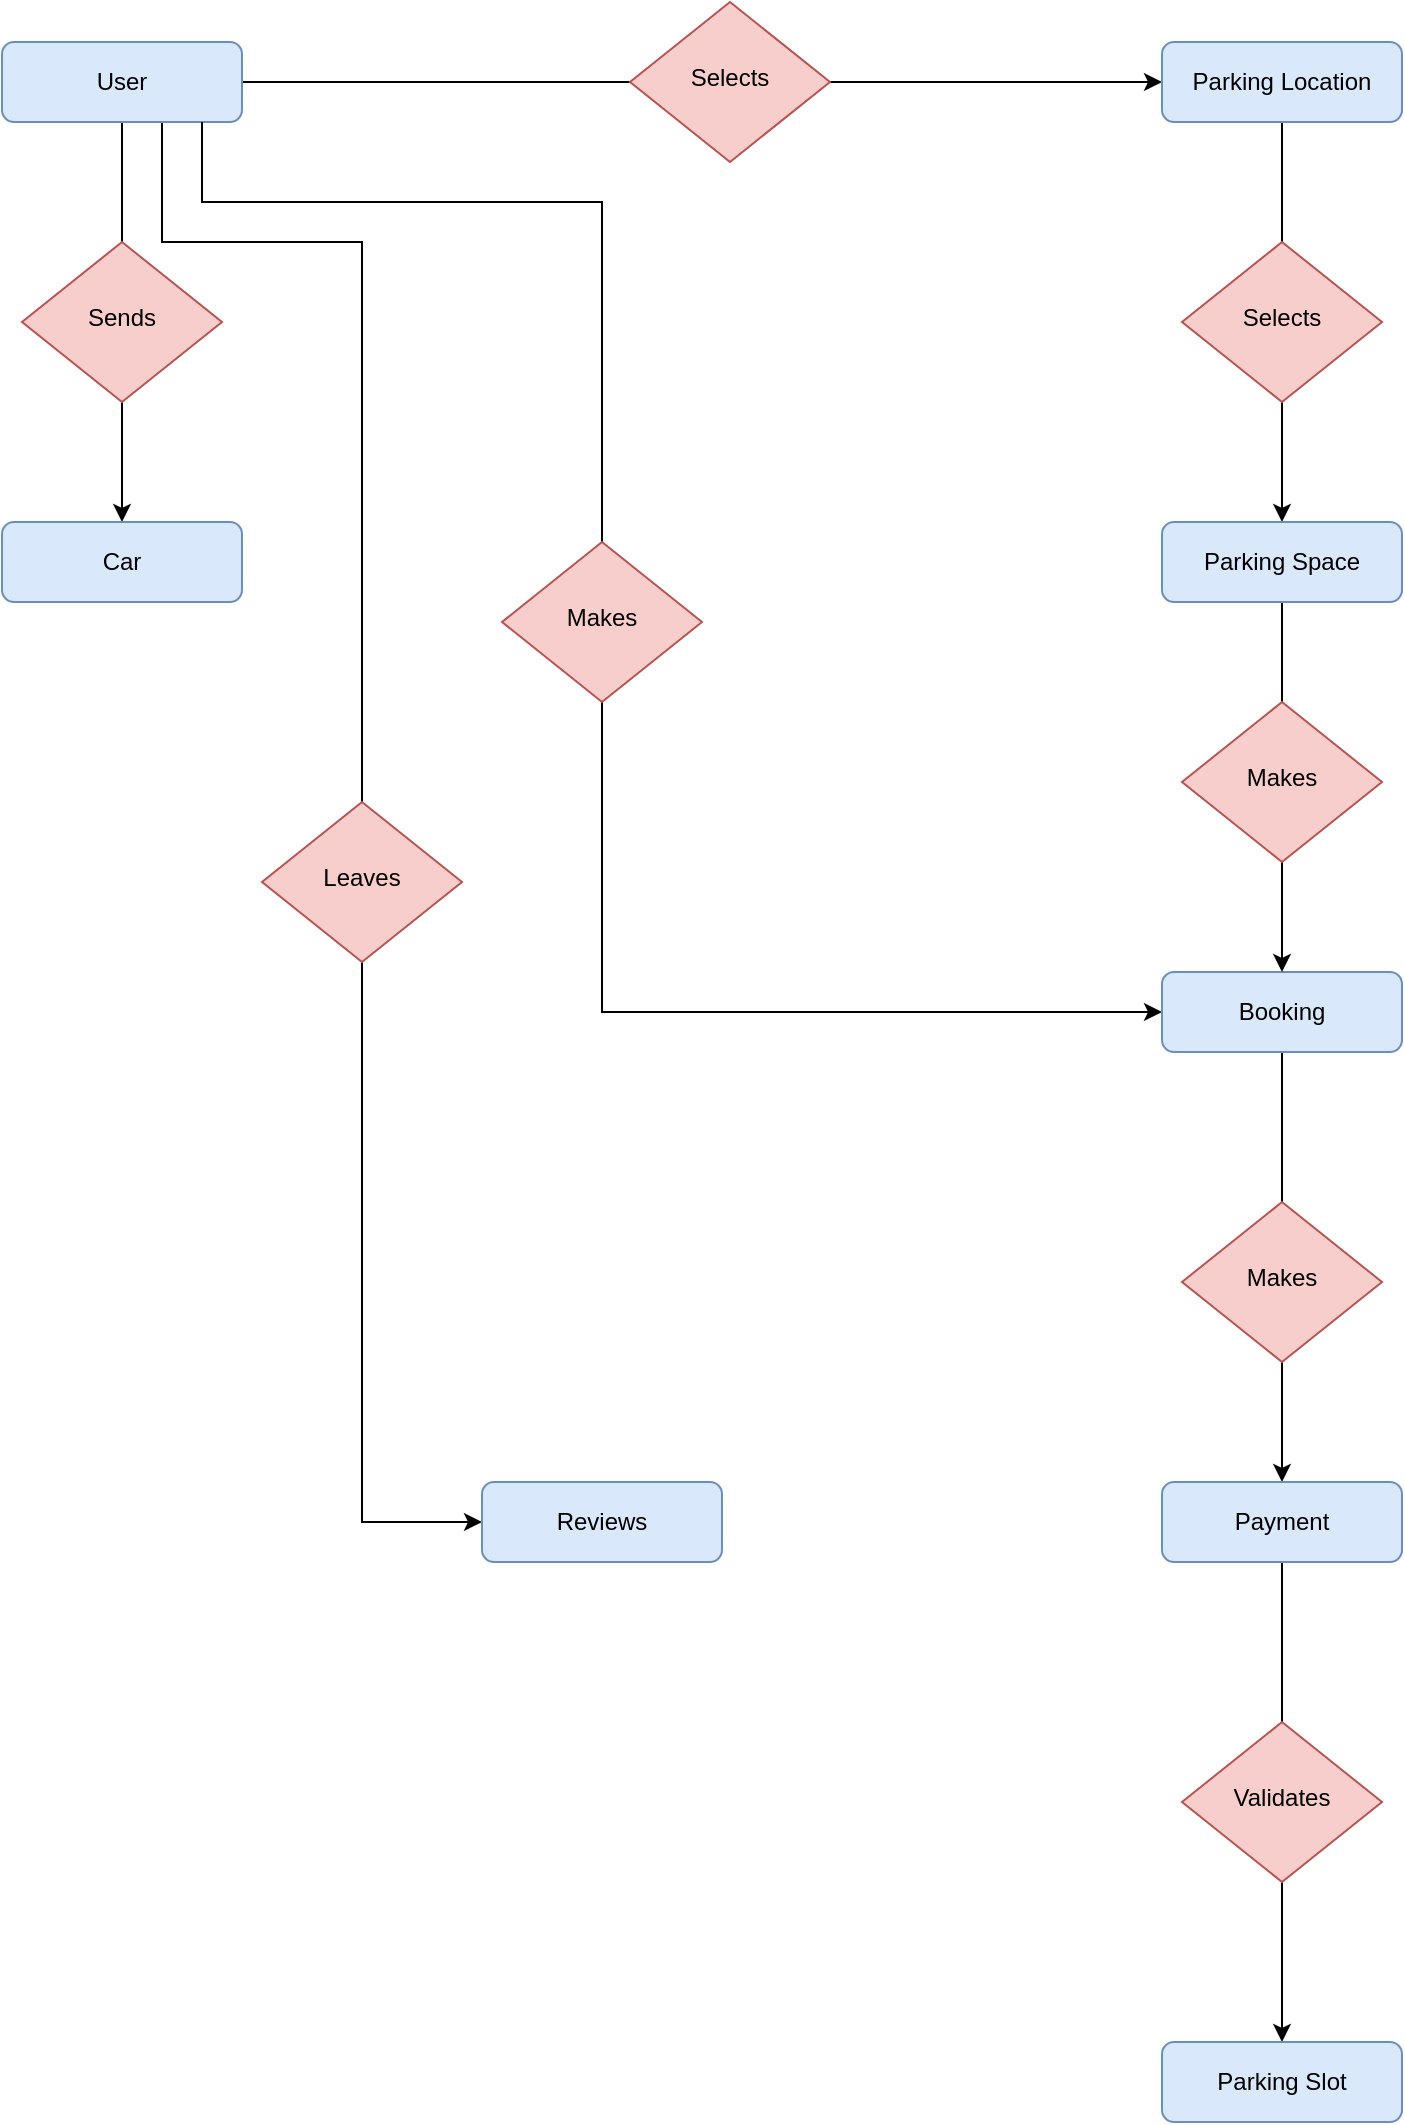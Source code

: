 <mxfile version="21.6.9" type="github">
  <diagram id="C5RBs43oDa-KdzZeNtuy" name="Page-1">
    <mxGraphModel dx="1647" dy="828" grid="1" gridSize="10" guides="1" tooltips="1" connect="1" arrows="1" fold="1" page="1" pageScale="1" pageWidth="827" pageHeight="1169" math="0" shadow="0">
      <root>
        <mxCell id="WIyWlLk6GJQsqaUBKTNV-0" />
        <mxCell id="WIyWlLk6GJQsqaUBKTNV-1" parent="WIyWlLk6GJQsqaUBKTNV-0" />
        <mxCell id="VUPIgwrpBTIU_ULIk-PP-1" style="edgeStyle=orthogonalEdgeStyle;rounded=0;orthogonalLoop=1;jettySize=auto;html=1;" edge="1" parent="WIyWlLk6GJQsqaUBKTNV-1" source="WIyWlLk6GJQsqaUBKTNV-3" target="WIyWlLk6GJQsqaUBKTNV-7">
          <mxGeometry relative="1" as="geometry" />
        </mxCell>
        <mxCell id="VUPIgwrpBTIU_ULIk-PP-3" style="edgeStyle=orthogonalEdgeStyle;rounded=0;orthogonalLoop=1;jettySize=auto;html=1;entryX=0.5;entryY=0;entryDx=0;entryDy=0;" edge="1" parent="WIyWlLk6GJQsqaUBKTNV-1" source="WIyWlLk6GJQsqaUBKTNV-3" target="WIyWlLk6GJQsqaUBKTNV-12">
          <mxGeometry relative="1" as="geometry" />
        </mxCell>
        <mxCell id="VUPIgwrpBTIU_ULIk-PP-15" style="edgeStyle=orthogonalEdgeStyle;rounded=0;orthogonalLoop=1;jettySize=auto;html=1;entryX=0;entryY=0.5;entryDx=0;entryDy=0;" edge="1" parent="WIyWlLk6GJQsqaUBKTNV-1" source="VUPIgwrpBTIU_ULIk-PP-16" target="WIyWlLk6GJQsqaUBKTNV-11">
          <mxGeometry relative="1" as="geometry">
            <mxPoint x="440" y="310" as="targetPoint" />
            <Array as="points">
              <mxPoint x="350" y="160" />
              <mxPoint x="350" y="565" />
            </Array>
          </mxGeometry>
        </mxCell>
        <mxCell id="VUPIgwrpBTIU_ULIk-PP-18" style="edgeStyle=orthogonalEdgeStyle;rounded=0;orthogonalLoop=1;jettySize=auto;html=1;entryX=0;entryY=0.5;entryDx=0;entryDy=0;" edge="1" parent="WIyWlLk6GJQsqaUBKTNV-1" source="WIyWlLk6GJQsqaUBKTNV-3" target="VUPIgwrpBTIU_ULIk-PP-4">
          <mxGeometry relative="1" as="geometry">
            <Array as="points">
              <mxPoint x="130" y="180" />
              <mxPoint x="230" y="180" />
              <mxPoint x="230" y="820" />
            </Array>
          </mxGeometry>
        </mxCell>
        <mxCell id="WIyWlLk6GJQsqaUBKTNV-3" value="User" style="rounded=1;whiteSpace=wrap;html=1;fontSize=12;glass=0;strokeWidth=1;shadow=0;fillColor=#dae8fc;strokeColor=#6c8ebf;" parent="WIyWlLk6GJQsqaUBKTNV-1" vertex="1">
          <mxGeometry x="50" y="80" width="120" height="40" as="geometry" />
        </mxCell>
        <mxCell id="VUPIgwrpBTIU_ULIk-PP-8" style="edgeStyle=orthogonalEdgeStyle;rounded=0;orthogonalLoop=1;jettySize=auto;html=1;entryX=0.5;entryY=0;entryDx=0;entryDy=0;" edge="1" parent="WIyWlLk6GJQsqaUBKTNV-1" source="WIyWlLk6GJQsqaUBKTNV-7" target="VUPIgwrpBTIU_ULIk-PP-5">
          <mxGeometry relative="1" as="geometry" />
        </mxCell>
        <mxCell id="WIyWlLk6GJQsqaUBKTNV-7" value="Parking Location" style="rounded=1;whiteSpace=wrap;html=1;fontSize=12;glass=0;strokeWidth=1;shadow=0;fillColor=#dae8fc;strokeColor=#6c8ebf;" parent="WIyWlLk6GJQsqaUBKTNV-1" vertex="1">
          <mxGeometry x="630" y="80" width="120" height="40" as="geometry" />
        </mxCell>
        <mxCell id="WIyWlLk6GJQsqaUBKTNV-10" value="Selects" style="rhombus;whiteSpace=wrap;html=1;shadow=0;fontFamily=Helvetica;fontSize=12;align=center;strokeWidth=1;spacing=6;spacingTop=-4;fillColor=#f8cecc;strokeColor=#b85450;" parent="WIyWlLk6GJQsqaUBKTNV-1" vertex="1">
          <mxGeometry x="364" y="60" width="100" height="80" as="geometry" />
        </mxCell>
        <mxCell id="VUPIgwrpBTIU_ULIk-PP-13" style="edgeStyle=orthogonalEdgeStyle;rounded=0;orthogonalLoop=1;jettySize=auto;html=1;entryX=0.5;entryY=0;entryDx=0;entryDy=0;" edge="1" parent="WIyWlLk6GJQsqaUBKTNV-1" source="WIyWlLk6GJQsqaUBKTNV-11" target="VUPIgwrpBTIU_ULIk-PP-6">
          <mxGeometry relative="1" as="geometry" />
        </mxCell>
        <mxCell id="WIyWlLk6GJQsqaUBKTNV-11" value="Booking" style="rounded=1;whiteSpace=wrap;html=1;fontSize=12;glass=0;strokeWidth=1;shadow=0;fillColor=#dae8fc;strokeColor=#6c8ebf;" parent="WIyWlLk6GJQsqaUBKTNV-1" vertex="1">
          <mxGeometry x="630" y="545" width="120" height="40" as="geometry" />
        </mxCell>
        <mxCell id="WIyWlLk6GJQsqaUBKTNV-12" value="Car" style="rounded=1;whiteSpace=wrap;html=1;fontSize=12;glass=0;strokeWidth=1;shadow=0;fillColor=#dae8fc;strokeColor=#6c8ebf;" parent="WIyWlLk6GJQsqaUBKTNV-1" vertex="1">
          <mxGeometry x="50" y="320" width="120" height="40" as="geometry" />
        </mxCell>
        <mxCell id="VUPIgwrpBTIU_ULIk-PP-2" value="Sends" style="rhombus;whiteSpace=wrap;html=1;shadow=0;fontFamily=Helvetica;fontSize=12;align=center;strokeWidth=1;spacing=6;spacingTop=-4;fillColor=#f8cecc;strokeColor=#b85450;" vertex="1" parent="WIyWlLk6GJQsqaUBKTNV-1">
          <mxGeometry x="60" y="180" width="100" height="80" as="geometry" />
        </mxCell>
        <mxCell id="VUPIgwrpBTIU_ULIk-PP-4" value="Reviews" style="rounded=1;whiteSpace=wrap;html=1;fontSize=12;glass=0;strokeWidth=1;shadow=0;fillColor=#dae8fc;strokeColor=#6c8ebf;" vertex="1" parent="WIyWlLk6GJQsqaUBKTNV-1">
          <mxGeometry x="290" y="800" width="120" height="40" as="geometry" />
        </mxCell>
        <mxCell id="VUPIgwrpBTIU_ULIk-PP-10" style="edgeStyle=orthogonalEdgeStyle;rounded=0;orthogonalLoop=1;jettySize=auto;html=1;entryX=0.5;entryY=0;entryDx=0;entryDy=0;" edge="1" parent="WIyWlLk6GJQsqaUBKTNV-1" source="VUPIgwrpBTIU_ULIk-PP-5" target="WIyWlLk6GJQsqaUBKTNV-11">
          <mxGeometry relative="1" as="geometry" />
        </mxCell>
        <mxCell id="VUPIgwrpBTIU_ULIk-PP-11" value="Text" style="edgeLabel;html=1;align=center;verticalAlign=middle;resizable=0;points=[];" vertex="1" connectable="0" parent="VUPIgwrpBTIU_ULIk-PP-10">
          <mxGeometry x="-0.041" y="4" relative="1" as="geometry">
            <mxPoint as="offset" />
          </mxGeometry>
        </mxCell>
        <mxCell id="VUPIgwrpBTIU_ULIk-PP-5" value="Parking Space" style="rounded=1;whiteSpace=wrap;html=1;fontSize=12;glass=0;strokeWidth=1;shadow=0;fillColor=#dae8fc;strokeColor=#6c8ebf;" vertex="1" parent="WIyWlLk6GJQsqaUBKTNV-1">
          <mxGeometry x="630" y="320" width="120" height="40" as="geometry" />
        </mxCell>
        <mxCell id="VUPIgwrpBTIU_ULIk-PP-32" style="edgeStyle=orthogonalEdgeStyle;rounded=0;orthogonalLoop=1;jettySize=auto;html=1;entryX=0.5;entryY=0;entryDx=0;entryDy=0;" edge="1" parent="WIyWlLk6GJQsqaUBKTNV-1" source="VUPIgwrpBTIU_ULIk-PP-6" target="VUPIgwrpBTIU_ULIk-PP-30">
          <mxGeometry relative="1" as="geometry" />
        </mxCell>
        <mxCell id="VUPIgwrpBTIU_ULIk-PP-6" value="Payment" style="rounded=1;whiteSpace=wrap;html=1;fontSize=12;glass=0;strokeWidth=1;shadow=0;fillColor=#dae8fc;strokeColor=#6c8ebf;" vertex="1" parent="WIyWlLk6GJQsqaUBKTNV-1">
          <mxGeometry x="630" y="800" width="120" height="40" as="geometry" />
        </mxCell>
        <mxCell id="VUPIgwrpBTIU_ULIk-PP-7" value="Selects" style="rhombus;whiteSpace=wrap;html=1;shadow=0;fontFamily=Helvetica;fontSize=12;align=center;strokeWidth=1;spacing=6;spacingTop=-4;fillColor=#f8cecc;strokeColor=#b85450;" vertex="1" parent="WIyWlLk6GJQsqaUBKTNV-1">
          <mxGeometry x="640" y="180" width="100" height="80" as="geometry" />
        </mxCell>
        <mxCell id="VUPIgwrpBTIU_ULIk-PP-9" value="Makes" style="rhombus;whiteSpace=wrap;html=1;shadow=0;fontFamily=Helvetica;fontSize=12;align=center;strokeWidth=1;spacing=6;spacingTop=-4;fillColor=#f8cecc;strokeColor=#b85450;" vertex="1" parent="WIyWlLk6GJQsqaUBKTNV-1">
          <mxGeometry x="640" y="410" width="100" height="80" as="geometry" />
        </mxCell>
        <mxCell id="VUPIgwrpBTIU_ULIk-PP-12" value="Makes" style="rhombus;whiteSpace=wrap;html=1;shadow=0;fontFamily=Helvetica;fontSize=12;align=center;strokeWidth=1;spacing=6;spacingTop=-4;fillColor=#f8cecc;strokeColor=#b85450;" vertex="1" parent="WIyWlLk6GJQsqaUBKTNV-1">
          <mxGeometry x="640" y="660" width="100" height="80" as="geometry" />
        </mxCell>
        <mxCell id="VUPIgwrpBTIU_ULIk-PP-17" value="" style="edgeStyle=orthogonalEdgeStyle;rounded=0;orthogonalLoop=1;jettySize=auto;html=1;entryX=0;entryY=0.5;entryDx=0;entryDy=0;" edge="1" parent="WIyWlLk6GJQsqaUBKTNV-1" source="WIyWlLk6GJQsqaUBKTNV-3" target="VUPIgwrpBTIU_ULIk-PP-16">
          <mxGeometry relative="1" as="geometry">
            <mxPoint x="630" y="565" as="targetPoint" />
            <mxPoint x="150" y="120" as="sourcePoint" />
            <Array as="points">
              <mxPoint x="150" y="160" />
              <mxPoint x="350" y="160" />
              <mxPoint x="350" y="370" />
            </Array>
          </mxGeometry>
        </mxCell>
        <mxCell id="VUPIgwrpBTIU_ULIk-PP-16" value="Makes" style="rhombus;whiteSpace=wrap;html=1;shadow=0;fontFamily=Helvetica;fontSize=12;align=center;strokeWidth=1;spacing=6;spacingTop=-4;fillColor=#f8cecc;strokeColor=#b85450;" vertex="1" parent="WIyWlLk6GJQsqaUBKTNV-1">
          <mxGeometry x="300" y="330" width="100" height="80" as="geometry" />
        </mxCell>
        <mxCell id="VUPIgwrpBTIU_ULIk-PP-19" value="Leaves" style="rhombus;whiteSpace=wrap;html=1;shadow=0;fontFamily=Helvetica;fontSize=12;align=center;strokeWidth=1;spacing=6;spacingTop=-4;fillColor=#f8cecc;strokeColor=#b85450;" vertex="1" parent="WIyWlLk6GJQsqaUBKTNV-1">
          <mxGeometry x="180" y="460" width="100" height="80" as="geometry" />
        </mxCell>
        <mxCell id="VUPIgwrpBTIU_ULIk-PP-30" value="Parking Slot" style="rounded=1;whiteSpace=wrap;html=1;fontSize=12;glass=0;strokeWidth=1;shadow=0;fillColor=#dae8fc;strokeColor=#6c8ebf;" vertex="1" parent="WIyWlLk6GJQsqaUBKTNV-1">
          <mxGeometry x="630" y="1080" width="120" height="40" as="geometry" />
        </mxCell>
        <mxCell id="VUPIgwrpBTIU_ULIk-PP-31" value="Validates" style="rhombus;whiteSpace=wrap;html=1;shadow=0;fontFamily=Helvetica;fontSize=12;align=center;strokeWidth=1;spacing=6;spacingTop=-4;fillColor=#f8cecc;strokeColor=#b85450;" vertex="1" parent="WIyWlLk6GJQsqaUBKTNV-1">
          <mxGeometry x="640" y="920" width="100" height="80" as="geometry" />
        </mxCell>
      </root>
    </mxGraphModel>
  </diagram>
</mxfile>
